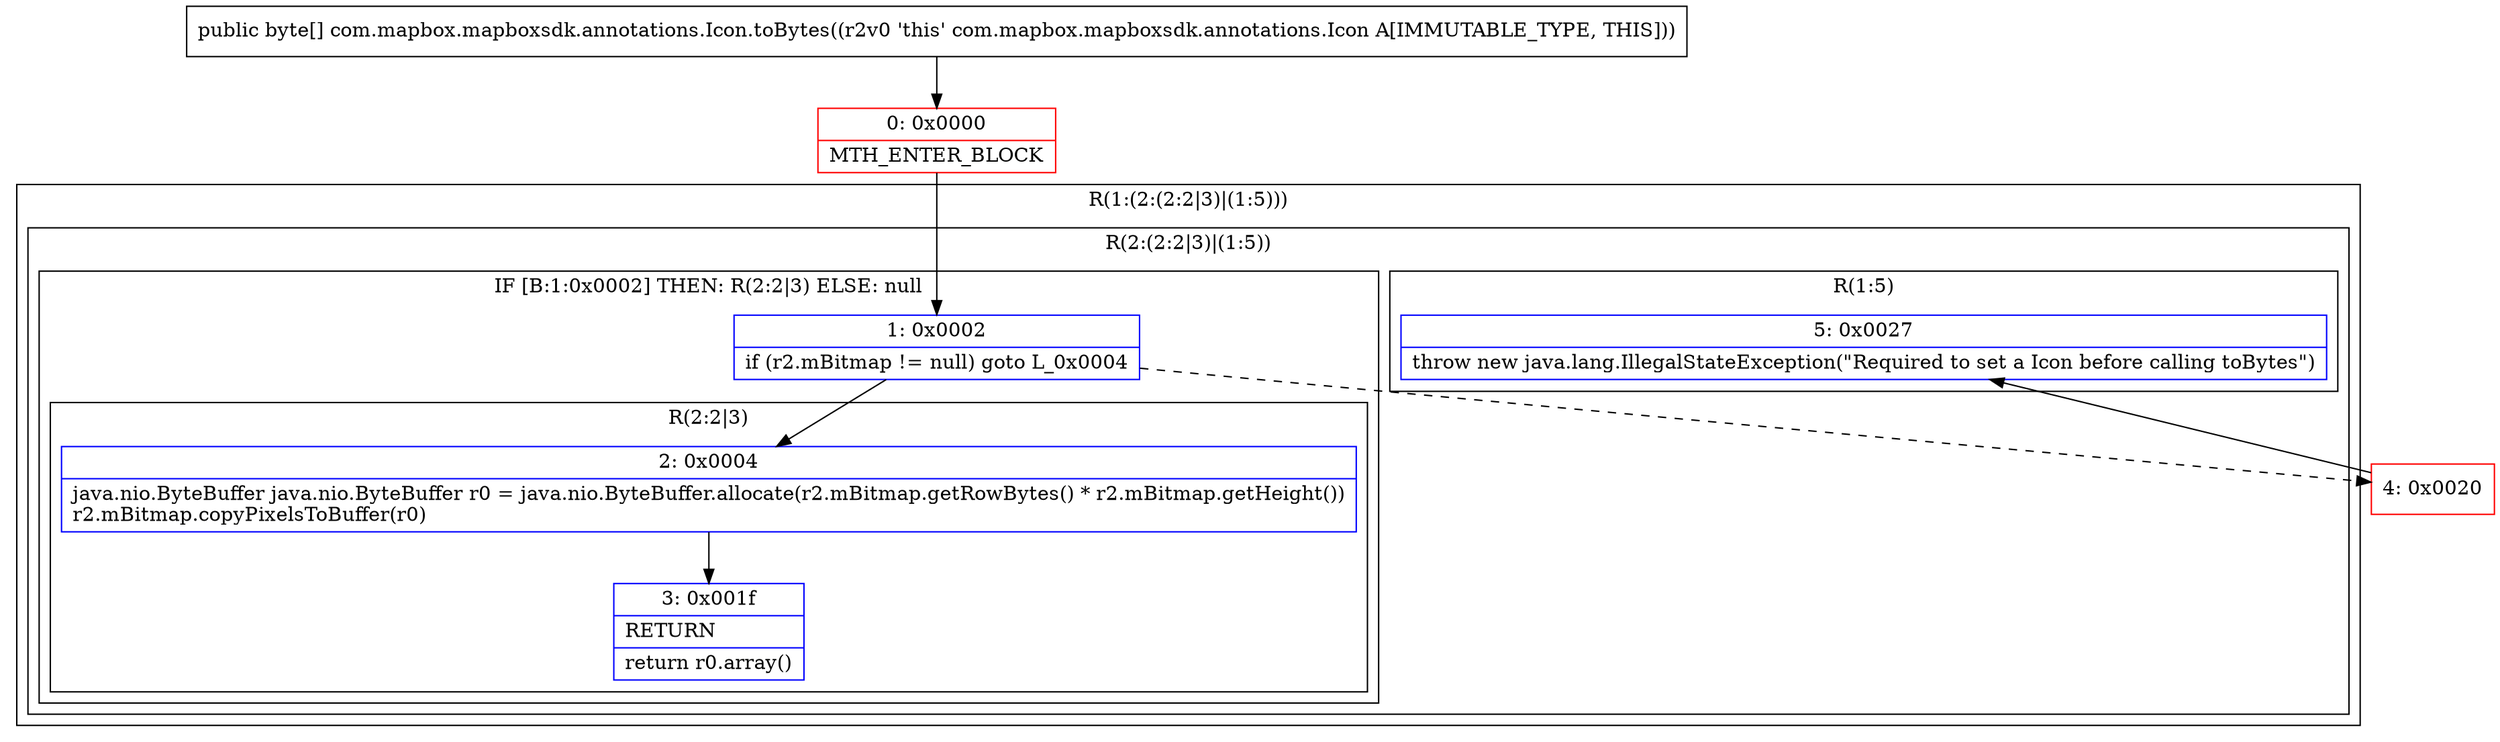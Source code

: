 digraph "CFG forcom.mapbox.mapboxsdk.annotations.Icon.toBytes()[B" {
subgraph cluster_Region_918755053 {
label = "R(1:(2:(2:2|3)|(1:5)))";
node [shape=record,color=blue];
subgraph cluster_Region_1646298565 {
label = "R(2:(2:2|3)|(1:5))";
node [shape=record,color=blue];
subgraph cluster_IfRegion_1001938366 {
label = "IF [B:1:0x0002] THEN: R(2:2|3) ELSE: null";
node [shape=record,color=blue];
Node_1 [shape=record,label="{1\:\ 0x0002|if (r2.mBitmap != null) goto L_0x0004\l}"];
subgraph cluster_Region_2084412176 {
label = "R(2:2|3)";
node [shape=record,color=blue];
Node_2 [shape=record,label="{2\:\ 0x0004|java.nio.ByteBuffer java.nio.ByteBuffer r0 = java.nio.ByteBuffer.allocate(r2.mBitmap.getRowBytes() * r2.mBitmap.getHeight())\lr2.mBitmap.copyPixelsToBuffer(r0)\l}"];
Node_3 [shape=record,label="{3\:\ 0x001f|RETURN\l|return r0.array()\l}"];
}
}
subgraph cluster_Region_709503462 {
label = "R(1:5)";
node [shape=record,color=blue];
Node_5 [shape=record,label="{5\:\ 0x0027|throw new java.lang.IllegalStateException(\"Required to set a Icon before calling toBytes\")\l}"];
}
}
}
Node_0 [shape=record,color=red,label="{0\:\ 0x0000|MTH_ENTER_BLOCK\l}"];
Node_4 [shape=record,color=red,label="{4\:\ 0x0020}"];
MethodNode[shape=record,label="{public byte[] com.mapbox.mapboxsdk.annotations.Icon.toBytes((r2v0 'this' com.mapbox.mapboxsdk.annotations.Icon A[IMMUTABLE_TYPE, THIS])) }"];
MethodNode -> Node_0;
Node_1 -> Node_2;
Node_1 -> Node_4[style=dashed];
Node_2 -> Node_3;
Node_0 -> Node_1;
Node_4 -> Node_5;
}


